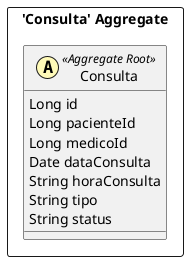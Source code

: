 @startuml

skinparam componentStyle uml2

package "'Consulta' Aggregate" <<Rectangle>> {
	class Consulta <<(A,#fffab8) Aggregate Root>> {
		Long id
		Long pacienteId
		Long medicoId
		Date dataConsulta
		String horaConsulta
		String tipo
		String status
	}
}


@enduml
